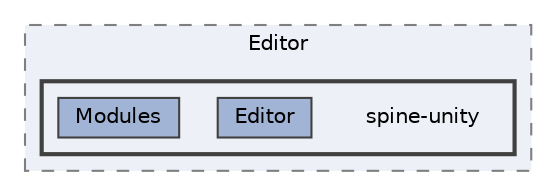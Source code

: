 digraph "external/spine-runtimes/spine-unity/Assets/Spine/Editor/spine-unity"
{
 // LATEX_PDF_SIZE
  bgcolor="transparent";
  edge [fontname=Helvetica,fontsize=10,labelfontname=Helvetica,labelfontsize=10];
  node [fontname=Helvetica,fontsize=10,shape=box,height=0.2,width=0.4];
  compound=true
  subgraph clusterdir_bd703c1d096d24dab04e75ff848b31e1 {
    graph [ bgcolor="#edf0f7", pencolor="grey50", label="Editor", fontname=Helvetica,fontsize=10 style="filled,dashed", URL="dir_bd703c1d096d24dab04e75ff848b31e1.html",tooltip=""]
  subgraph clusterdir_6e0c9a26cc8cfa7c2633383e1e22a814 {
    graph [ bgcolor="#edf0f7", pencolor="grey25", label="", fontname=Helvetica,fontsize=10 style="filled,bold", URL="dir_6e0c9a26cc8cfa7c2633383e1e22a814.html",tooltip=""]
    dir_6e0c9a26cc8cfa7c2633383e1e22a814 [shape=plaintext, label="spine-unity"];
  dir_b60443c2e6a0f80981895f45b59bc9fc [label="Editor", fillcolor="#a2b4d6", color="grey25", style="filled", URL="dir_b60443c2e6a0f80981895f45b59bc9fc.html",tooltip=""];
  dir_3ec89b7c828970653df4e1b2452d349d [label="Modules", fillcolor="#a2b4d6", color="grey25", style="filled", URL="dir_3ec89b7c828970653df4e1b2452d349d.html",tooltip=""];
  }
  }
}

